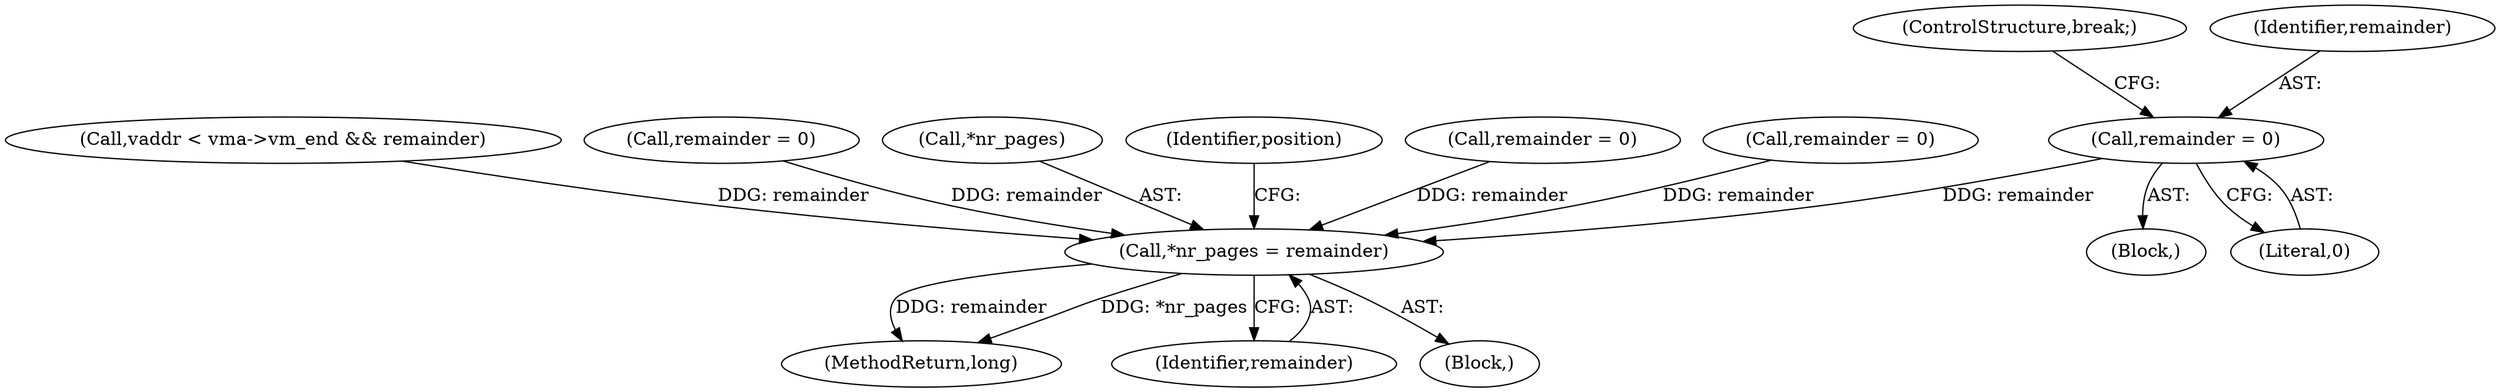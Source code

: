digraph "0_linux_6b3a707736301c2128ca85ce85fb13f60b5e350a_11@API" {
"1000207" [label="(Call,remainder = 0)"];
"1000394" [label="(Call,*nr_pages = remainder)"];
"1000141" [label="(Call,vaddr < vma->vm_end && remainder)"];
"1000394" [label="(Call,*nr_pages = remainder)"];
"1000286" [label="(Call,remainder = 0)"];
"1000395" [label="(Call,*nr_pages)"];
"1000407" [label="(MethodReturn,long)"];
"1000400" [label="(Identifier,position)"];
"1000397" [label="(Identifier,remainder)"];
"1000338" [label="(Call,remainder = 0)"];
"1000210" [label="(ControlStructure,break;)"];
"1000160" [label="(Call,remainder = 0)"];
"1000208" [label="(Identifier,remainder)"];
"1000202" [label="(Block,)"];
"1000118" [label="(Block,)"];
"1000207" [label="(Call,remainder = 0)"];
"1000209" [label="(Literal,0)"];
"1000207" -> "1000202"  [label="AST: "];
"1000207" -> "1000209"  [label="CFG: "];
"1000208" -> "1000207"  [label="AST: "];
"1000209" -> "1000207"  [label="AST: "];
"1000210" -> "1000207"  [label="CFG: "];
"1000207" -> "1000394"  [label="DDG: remainder"];
"1000394" -> "1000118"  [label="AST: "];
"1000394" -> "1000397"  [label="CFG: "];
"1000395" -> "1000394"  [label="AST: "];
"1000397" -> "1000394"  [label="AST: "];
"1000400" -> "1000394"  [label="CFG: "];
"1000394" -> "1000407"  [label="DDG: remainder"];
"1000394" -> "1000407"  [label="DDG: *nr_pages"];
"1000338" -> "1000394"  [label="DDG: remainder"];
"1000286" -> "1000394"  [label="DDG: remainder"];
"1000141" -> "1000394"  [label="DDG: remainder"];
"1000160" -> "1000394"  [label="DDG: remainder"];
}
